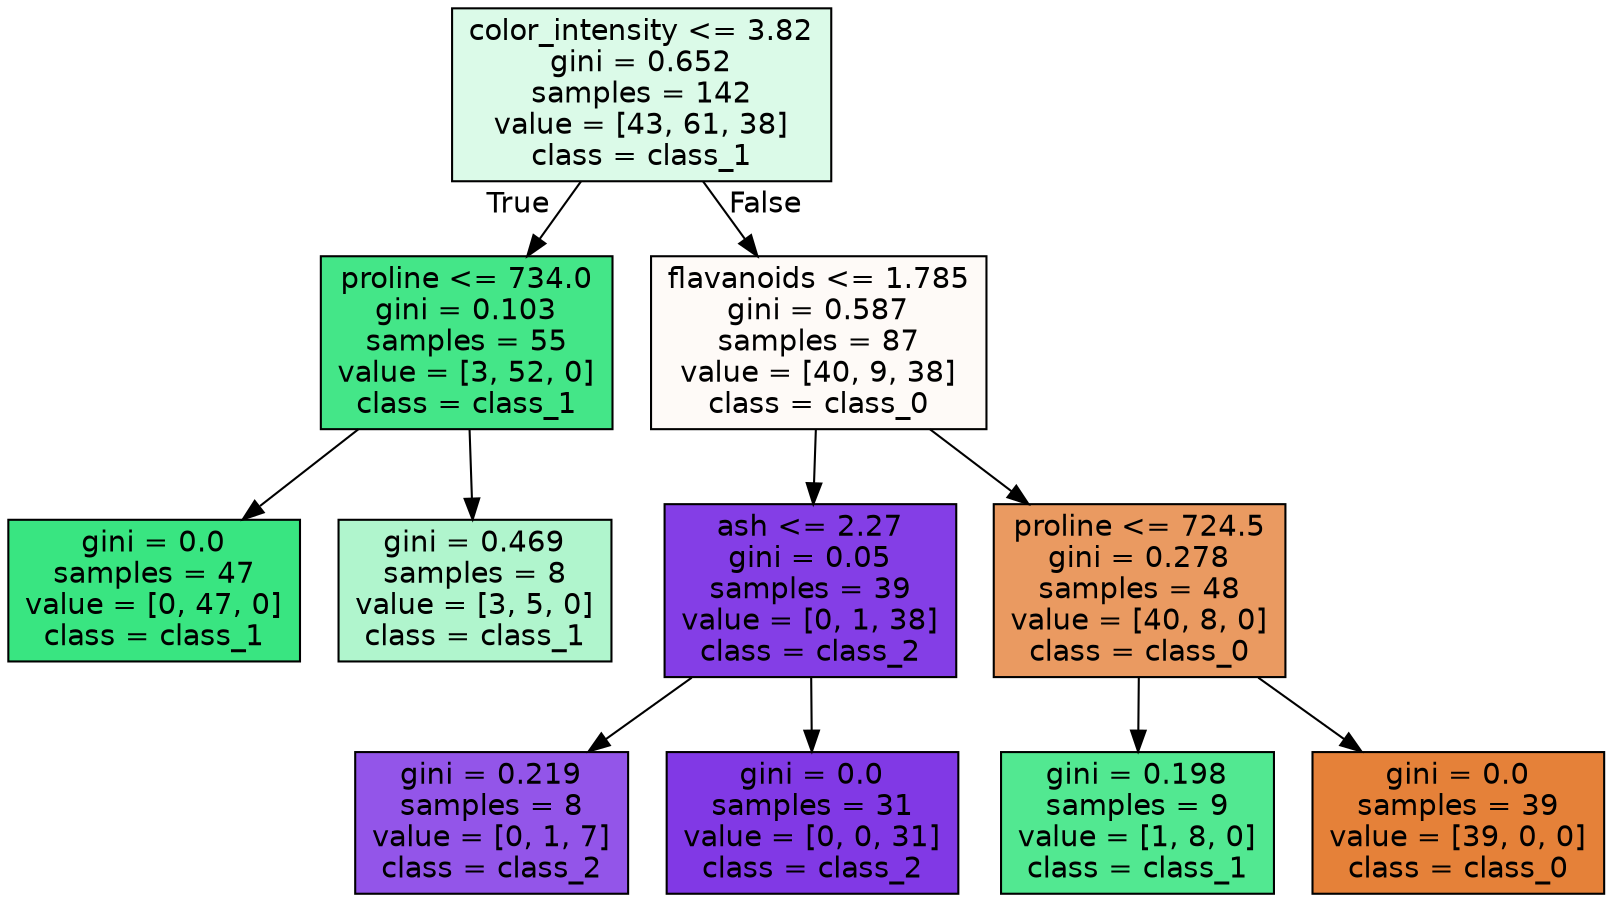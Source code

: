 digraph Tree {
node [shape=box, style="filled", color="black", fontname="helvetica"] ;
edge [fontname="helvetica"] ;
0 [label="color_intensity <= 3.82\ngini = 0.652\nsamples = 142\nvalue = [43, 61, 38]\nclass = class_1", fillcolor="#dbfae8"] ;
1 [label="proline <= 734.0\ngini = 0.103\nsamples = 55\nvalue = [3, 52, 0]\nclass = class_1", fillcolor="#44e688"] ;
0 -> 1 [labeldistance=2.5, labelangle=45, headlabel="True"] ;
2 [label="gini = 0.0\nsamples = 47\nvalue = [0, 47, 0]\nclass = class_1", fillcolor="#39e581"] ;
1 -> 2 ;
3 [label="gini = 0.469\nsamples = 8\nvalue = [3, 5, 0]\nclass = class_1", fillcolor="#b0f5cd"] ;
1 -> 3 ;
4 [label="flavanoids <= 1.785\ngini = 0.587\nsamples = 87\nvalue = [40, 9, 38]\nclass = class_0", fillcolor="#fefaf7"] ;
0 -> 4 [labeldistance=2.5, labelangle=-45, headlabel="False"] ;
5 [label="ash <= 2.27\ngini = 0.05\nsamples = 39\nvalue = [0, 1, 38]\nclass = class_2", fillcolor="#843ee6"] ;
4 -> 5 ;
6 [label="gini = 0.219\nsamples = 8\nvalue = [0, 1, 7]\nclass = class_2", fillcolor="#9355e9"] ;
5 -> 6 ;
7 [label="gini = 0.0\nsamples = 31\nvalue = [0, 0, 31]\nclass = class_2", fillcolor="#8139e5"] ;
5 -> 7 ;
8 [label="proline <= 724.5\ngini = 0.278\nsamples = 48\nvalue = [40, 8, 0]\nclass = class_0", fillcolor="#ea9a61"] ;
4 -> 8 ;
9 [label="gini = 0.198\nsamples = 9\nvalue = [1, 8, 0]\nclass = class_1", fillcolor="#52e891"] ;
8 -> 9 ;
10 [label="gini = 0.0\nsamples = 39\nvalue = [39, 0, 0]\nclass = class_0", fillcolor="#e58139"] ;
8 -> 10 ;
}